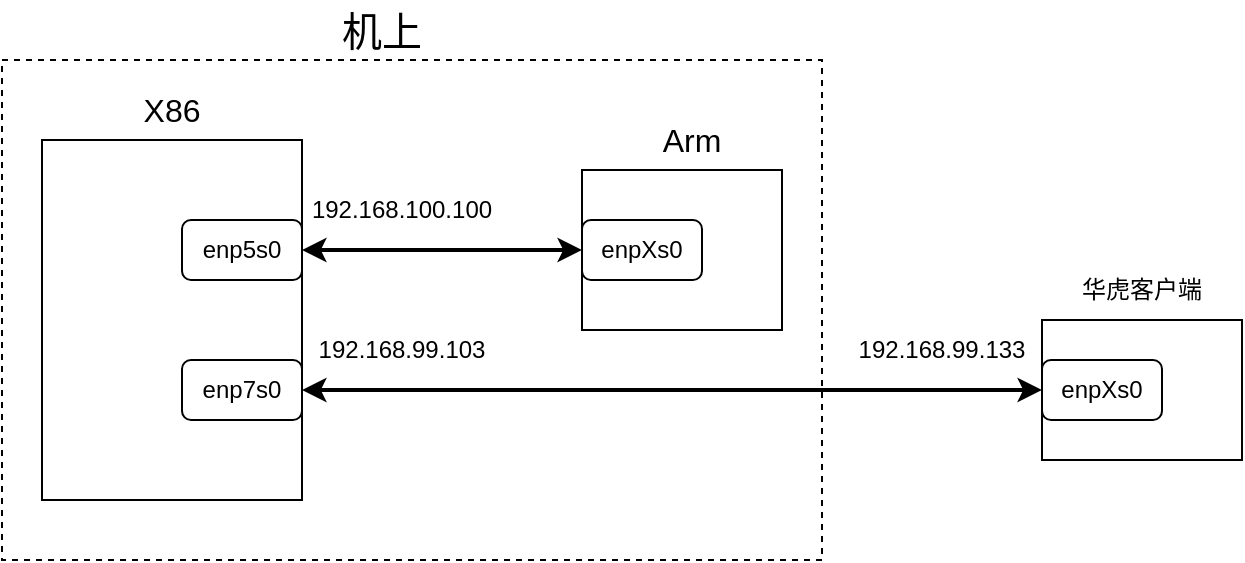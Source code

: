 <mxfile version="24.7.2" type="github">
  <diagram name="第 1 页" id="KoAYILoCSMbedghGgefM">
    <mxGraphModel dx="1026" dy="565" grid="1" gridSize="10" guides="1" tooltips="1" connect="1" arrows="1" fold="1" page="1" pageScale="1" pageWidth="827" pageHeight="1169" math="0" shadow="0">
      <root>
        <mxCell id="0" />
        <mxCell id="1" parent="0" />
        <mxCell id="0MEWJFoa8844R_QWUGWO-11" value="" style="rounded=0;whiteSpace=wrap;html=1;dashed=1;" vertex="1" parent="1">
          <mxGeometry x="90" y="200" width="410" height="250" as="geometry" />
        </mxCell>
        <mxCell id="0MEWJFoa8844R_QWUGWO-2" value="" style="rounded=0;whiteSpace=wrap;html=1;" vertex="1" parent="1">
          <mxGeometry x="110" y="240" width="130" height="180" as="geometry" />
        </mxCell>
        <mxCell id="0MEWJFoa8844R_QWUGWO-7" style="edgeStyle=orthogonalEdgeStyle;rounded=0;orthogonalLoop=1;jettySize=auto;html=1;exitX=1;exitY=0.5;exitDx=0;exitDy=0;strokeWidth=2;startArrow=classic;startFill=1;" edge="1" parent="1" source="0MEWJFoa8844R_QWUGWO-3" target="0MEWJFoa8844R_QWUGWO-6">
          <mxGeometry relative="1" as="geometry" />
        </mxCell>
        <mxCell id="0MEWJFoa8844R_QWUGWO-3" value="enp5s0" style="rounded=1;whiteSpace=wrap;html=1;" vertex="1" parent="1">
          <mxGeometry x="180" y="280" width="60" height="30" as="geometry" />
        </mxCell>
        <mxCell id="0MEWJFoa8844R_QWUGWO-16" style="edgeStyle=orthogonalEdgeStyle;rounded=0;orthogonalLoop=1;jettySize=auto;html=1;exitX=1;exitY=0.5;exitDx=0;exitDy=0;strokeWidth=2;startArrow=classic;startFill=1;" edge="1" parent="1" source="0MEWJFoa8844R_QWUGWO-4" target="0MEWJFoa8844R_QWUGWO-15">
          <mxGeometry relative="1" as="geometry" />
        </mxCell>
        <mxCell id="0MEWJFoa8844R_QWUGWO-4" value="enp7&lt;span style=&quot;background-color: initial;&quot;&gt;s0&lt;/span&gt;" style="rounded=1;whiteSpace=wrap;html=1;" vertex="1" parent="1">
          <mxGeometry x="180" y="350" width="60" height="30" as="geometry" />
        </mxCell>
        <mxCell id="0MEWJFoa8844R_QWUGWO-5" value="&lt;font style=&quot;font-size: 16px;&quot;&gt;X86&lt;/font&gt;" style="text;html=1;align=center;verticalAlign=middle;whiteSpace=wrap;rounded=0;" vertex="1" parent="1">
          <mxGeometry x="145" y="210" width="60" height="30" as="geometry" />
        </mxCell>
        <mxCell id="0MEWJFoa8844R_QWUGWO-6" value="" style="rounded=0;whiteSpace=wrap;html=1;" vertex="1" parent="1">
          <mxGeometry x="380" y="255" width="100" height="80" as="geometry" />
        </mxCell>
        <mxCell id="0MEWJFoa8844R_QWUGWO-10" value="&lt;font style=&quot;font-size: 16px;&quot;&gt;Arm&lt;/font&gt;" style="text;html=1;align=center;verticalAlign=middle;whiteSpace=wrap;rounded=0;" vertex="1" parent="1">
          <mxGeometry x="405" y="225" width="60" height="30" as="geometry" />
        </mxCell>
        <mxCell id="0MEWJFoa8844R_QWUGWO-12" value="&lt;font style=&quot;font-size: 20px;&quot;&gt;机上&lt;/font&gt;" style="text;html=1;align=center;verticalAlign=middle;whiteSpace=wrap;rounded=0;strokeWidth=3;" vertex="1" parent="1">
          <mxGeometry x="250" y="170" width="60" height="30" as="geometry" />
        </mxCell>
        <mxCell id="0MEWJFoa8844R_QWUGWO-13" value="" style="rounded=0;whiteSpace=wrap;html=1;" vertex="1" parent="1">
          <mxGeometry x="610" y="330" width="100" height="70" as="geometry" />
        </mxCell>
        <mxCell id="0MEWJFoa8844R_QWUGWO-14" value="华虎客户端" style="text;html=1;align=center;verticalAlign=middle;whiteSpace=wrap;rounded=0;" vertex="1" parent="1">
          <mxGeometry x="615" y="300" width="90" height="30" as="geometry" />
        </mxCell>
        <mxCell id="0MEWJFoa8844R_QWUGWO-15" value="enpX&lt;span style=&quot;background-color: initial;&quot;&gt;s0&lt;/span&gt;" style="rounded=1;whiteSpace=wrap;html=1;" vertex="1" parent="1">
          <mxGeometry x="610" y="350" width="60" height="30" as="geometry" />
        </mxCell>
        <mxCell id="0MEWJFoa8844R_QWUGWO-17" value="enpX&lt;span style=&quot;background-color: initial;&quot;&gt;s0&lt;/span&gt;" style="rounded=1;whiteSpace=wrap;html=1;" vertex="1" parent="1">
          <mxGeometry x="380" y="280" width="60" height="30" as="geometry" />
        </mxCell>
        <mxCell id="0MEWJFoa8844R_QWUGWO-18" value="192.168.100.100" style="text;html=1;align=center;verticalAlign=middle;whiteSpace=wrap;rounded=0;" vertex="1" parent="1">
          <mxGeometry x="260" y="260" width="60" height="30" as="geometry" />
        </mxCell>
        <mxCell id="0MEWJFoa8844R_QWUGWO-19" value="192.168.99.103" style="text;html=1;align=center;verticalAlign=middle;whiteSpace=wrap;rounded=0;" vertex="1" parent="1">
          <mxGeometry x="260" y="330" width="60" height="30" as="geometry" />
        </mxCell>
        <mxCell id="0MEWJFoa8844R_QWUGWO-20" value="192.168.99.133" style="text;html=1;align=center;verticalAlign=middle;whiteSpace=wrap;rounded=0;" vertex="1" parent="1">
          <mxGeometry x="530" y="330" width="60" height="30" as="geometry" />
        </mxCell>
      </root>
    </mxGraphModel>
  </diagram>
</mxfile>
